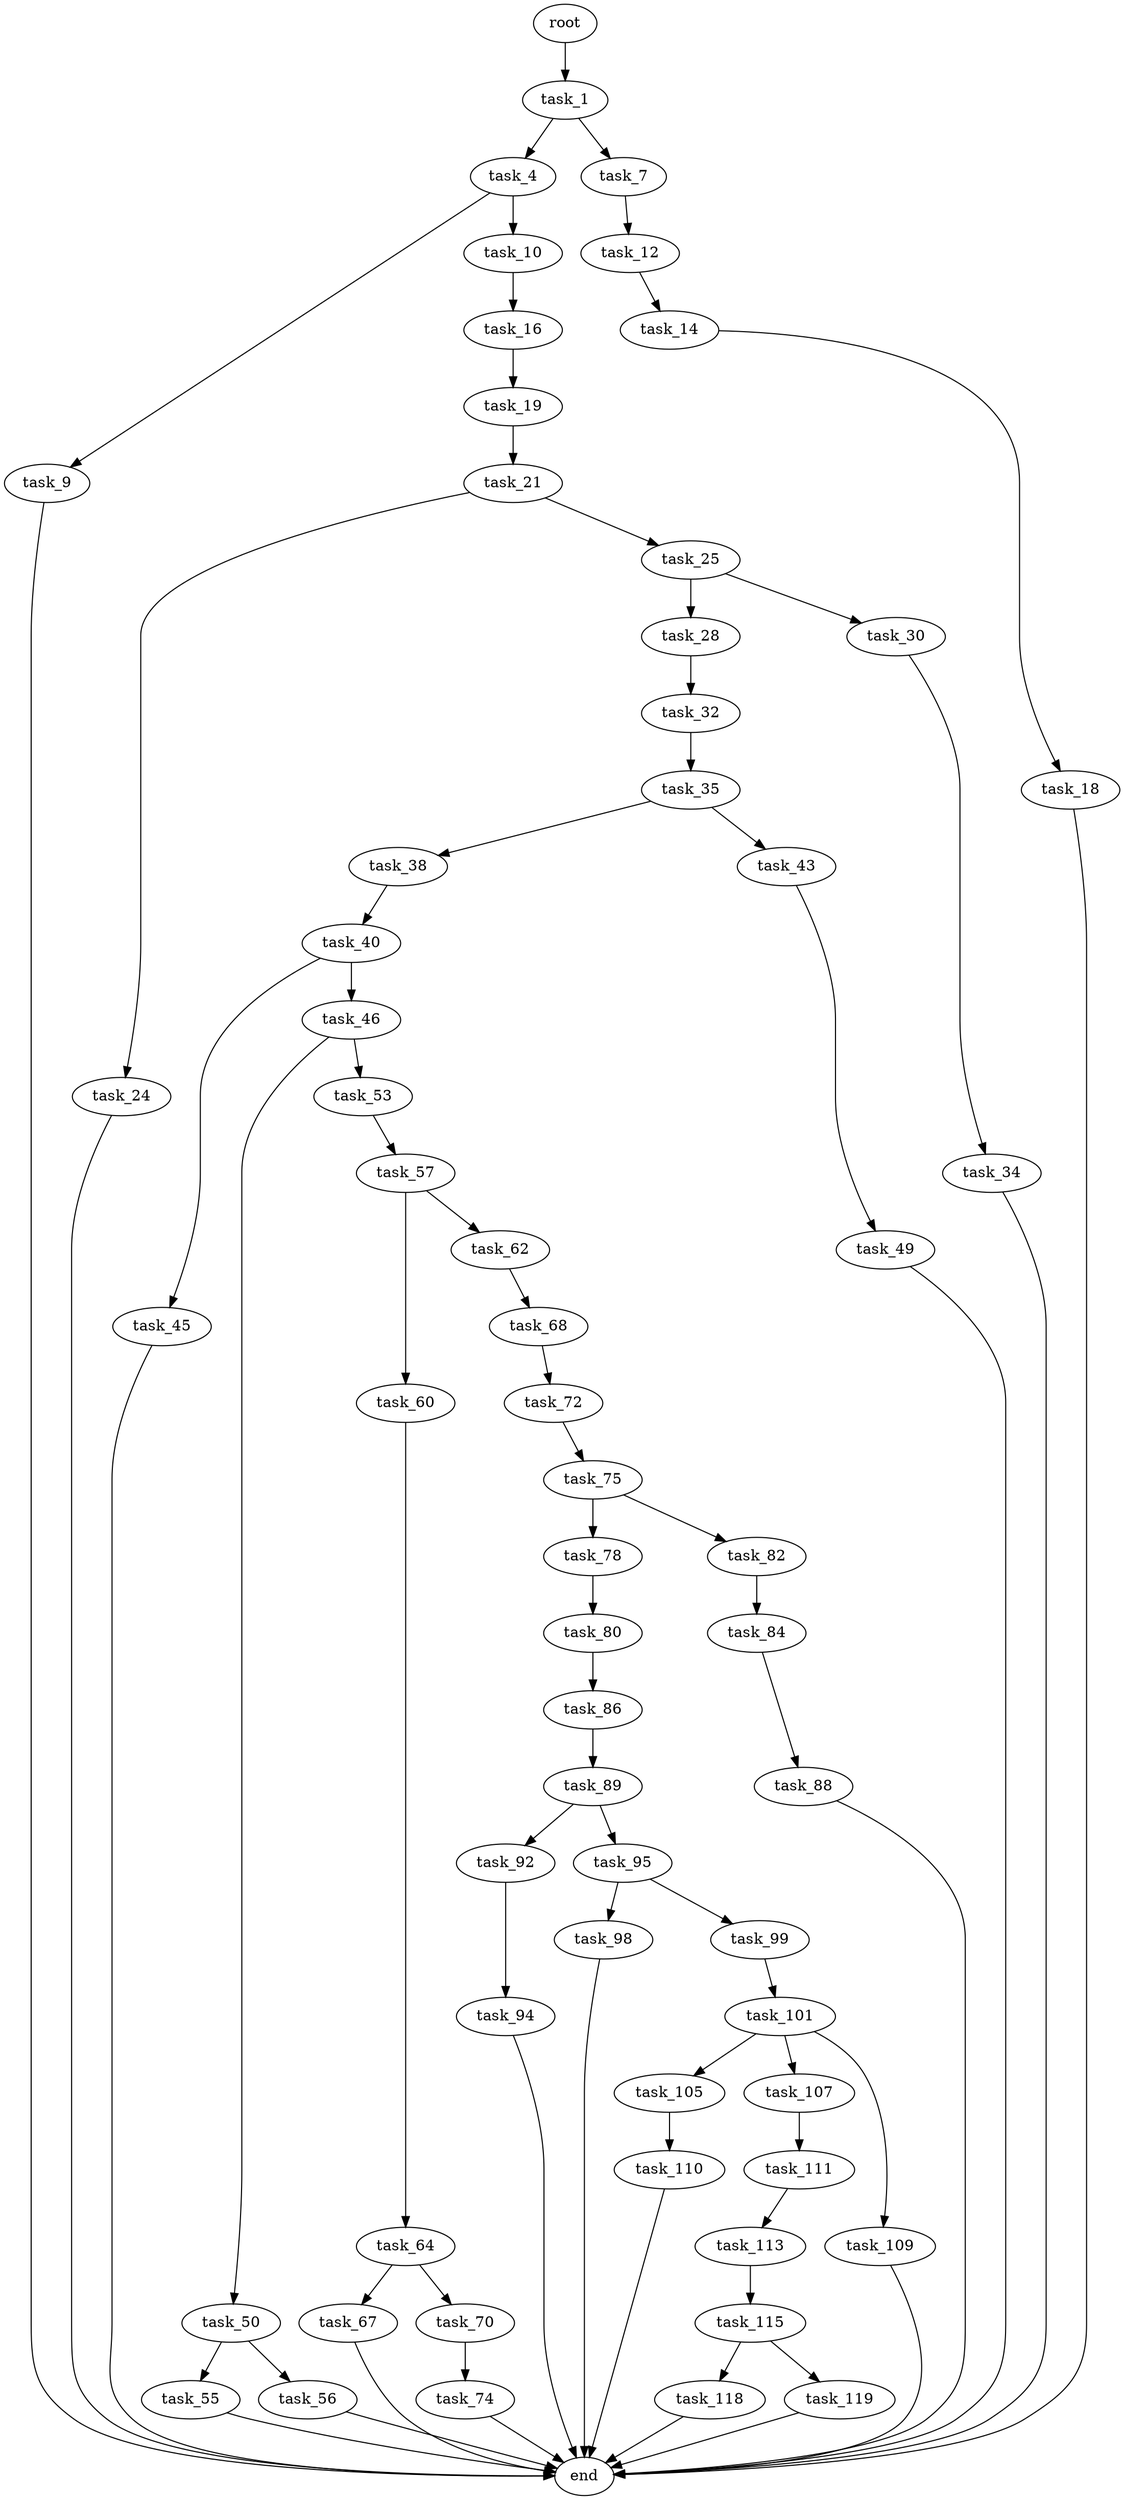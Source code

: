 digraph G {
  root [size="0.000000"];
  task_1 [size="322920502447.000000"];
  task_4 [size="782757789696.000000"];
  task_7 [size="637535922363.000000"];
  task_9 [size="782757789696.000000"];
  task_10 [size="400744129081.000000"];
  task_12 [size="971339496439.000000"];
  end [size="0.000000"];
  task_16 [size="3219908696.000000"];
  task_14 [size="368293445632.000000"];
  task_18 [size="549755813888.000000"];
  task_19 [size="310246773890.000000"];
  task_21 [size="8589934592.000000"];
  task_24 [size="24943799442.000000"];
  task_25 [size="21804731589.000000"];
  task_28 [size="33929150868.000000"];
  task_30 [size="283917935823.000000"];
  task_32 [size="36111348490.000000"];
  task_34 [size="512286009698.000000"];
  task_35 [size="368293445632.000000"];
  task_38 [size="19302158250.000000"];
  task_43 [size="891874472866.000000"];
  task_40 [size="549755813888.000000"];
  task_45 [size="782757789696.000000"];
  task_46 [size="68719476736.000000"];
  task_49 [size="294249330182.000000"];
  task_50 [size="549755813888.000000"];
  task_53 [size="72934205424.000000"];
  task_55 [size="549755813888.000000"];
  task_56 [size="227095574707.000000"];
  task_57 [size="68719476736.000000"];
  task_60 [size="566544237279.000000"];
  task_62 [size="114625020240.000000"];
  task_64 [size="1073741824000.000000"];
  task_68 [size="9679305136.000000"];
  task_67 [size="68719476736.000000"];
  task_70 [size="8589934592.000000"];
  task_72 [size="464424209943.000000"];
  task_74 [size="68719476736.000000"];
  task_75 [size="268464419218.000000"];
  task_78 [size="1073741824000.000000"];
  task_82 [size="379002482995.000000"];
  task_80 [size="33375851327.000000"];
  task_86 [size="368293445632.000000"];
  task_84 [size="368293445632.000000"];
  task_88 [size="6014720349.000000"];
  task_89 [size="160799556444.000000"];
  task_92 [size="2931197431.000000"];
  task_95 [size="53115140647.000000"];
  task_94 [size="9801831229.000000"];
  task_98 [size="1150063444.000000"];
  task_99 [size="809373179754.000000"];
  task_101 [size="782757789696.000000"];
  task_105 [size="11514251938.000000"];
  task_107 [size="4728491179.000000"];
  task_109 [size="28991029248.000000"];
  task_110 [size="4053890092.000000"];
  task_111 [size="265063715918.000000"];
  task_113 [size="314556834880.000000"];
  task_115 [size="7539320044.000000"];
  task_118 [size="28991029248.000000"];
  task_119 [size="300589782617.000000"];

  root -> task_1 [size="1.000000"];
  task_1 -> task_4 [size="209715200.000000"];
  task_1 -> task_7 [size="209715200.000000"];
  task_4 -> task_9 [size="679477248.000000"];
  task_4 -> task_10 [size="679477248.000000"];
  task_7 -> task_12 [size="679477248.000000"];
  task_9 -> end [size="1.000000"];
  task_10 -> task_16 [size="301989888.000000"];
  task_12 -> task_14 [size="838860800.000000"];
  task_16 -> task_19 [size="134217728.000000"];
  task_14 -> task_18 [size="411041792.000000"];
  task_18 -> end [size="1.000000"];
  task_19 -> task_21 [size="209715200.000000"];
  task_21 -> task_24 [size="33554432.000000"];
  task_21 -> task_25 [size="33554432.000000"];
  task_24 -> end [size="1.000000"];
  task_25 -> task_28 [size="33554432.000000"];
  task_25 -> task_30 [size="33554432.000000"];
  task_28 -> task_32 [size="536870912.000000"];
  task_30 -> task_34 [size="411041792.000000"];
  task_32 -> task_35 [size="33554432.000000"];
  task_34 -> end [size="1.000000"];
  task_35 -> task_38 [size="411041792.000000"];
  task_35 -> task_43 [size="411041792.000000"];
  task_38 -> task_40 [size="536870912.000000"];
  task_43 -> task_49 [size="838860800.000000"];
  task_40 -> task_45 [size="536870912.000000"];
  task_40 -> task_46 [size="536870912.000000"];
  task_45 -> end [size="1.000000"];
  task_46 -> task_50 [size="134217728.000000"];
  task_46 -> task_53 [size="134217728.000000"];
  task_49 -> end [size="1.000000"];
  task_50 -> task_55 [size="536870912.000000"];
  task_50 -> task_56 [size="536870912.000000"];
  task_53 -> task_57 [size="134217728.000000"];
  task_55 -> end [size="1.000000"];
  task_56 -> end [size="1.000000"];
  task_57 -> task_60 [size="134217728.000000"];
  task_57 -> task_62 [size="134217728.000000"];
  task_60 -> task_64 [size="679477248.000000"];
  task_62 -> task_68 [size="134217728.000000"];
  task_64 -> task_67 [size="838860800.000000"];
  task_64 -> task_70 [size="838860800.000000"];
  task_68 -> task_72 [size="536870912.000000"];
  task_67 -> end [size="1.000000"];
  task_70 -> task_74 [size="33554432.000000"];
  task_72 -> task_75 [size="301989888.000000"];
  task_74 -> end [size="1.000000"];
  task_75 -> task_78 [size="301989888.000000"];
  task_75 -> task_82 [size="301989888.000000"];
  task_78 -> task_80 [size="838860800.000000"];
  task_82 -> task_84 [size="411041792.000000"];
  task_80 -> task_86 [size="679477248.000000"];
  task_86 -> task_89 [size="411041792.000000"];
  task_84 -> task_88 [size="411041792.000000"];
  task_88 -> end [size="1.000000"];
  task_89 -> task_92 [size="301989888.000000"];
  task_89 -> task_95 [size="301989888.000000"];
  task_92 -> task_94 [size="75497472.000000"];
  task_95 -> task_98 [size="838860800.000000"];
  task_95 -> task_99 [size="838860800.000000"];
  task_94 -> end [size="1.000000"];
  task_98 -> end [size="1.000000"];
  task_99 -> task_101 [size="679477248.000000"];
  task_101 -> task_105 [size="679477248.000000"];
  task_101 -> task_107 [size="679477248.000000"];
  task_101 -> task_109 [size="679477248.000000"];
  task_105 -> task_110 [size="301989888.000000"];
  task_107 -> task_111 [size="301989888.000000"];
  task_109 -> end [size="1.000000"];
  task_110 -> end [size="1.000000"];
  task_111 -> task_113 [size="209715200.000000"];
  task_113 -> task_115 [size="679477248.000000"];
  task_115 -> task_118 [size="134217728.000000"];
  task_115 -> task_119 [size="134217728.000000"];
  task_118 -> end [size="1.000000"];
  task_119 -> end [size="1.000000"];
}
